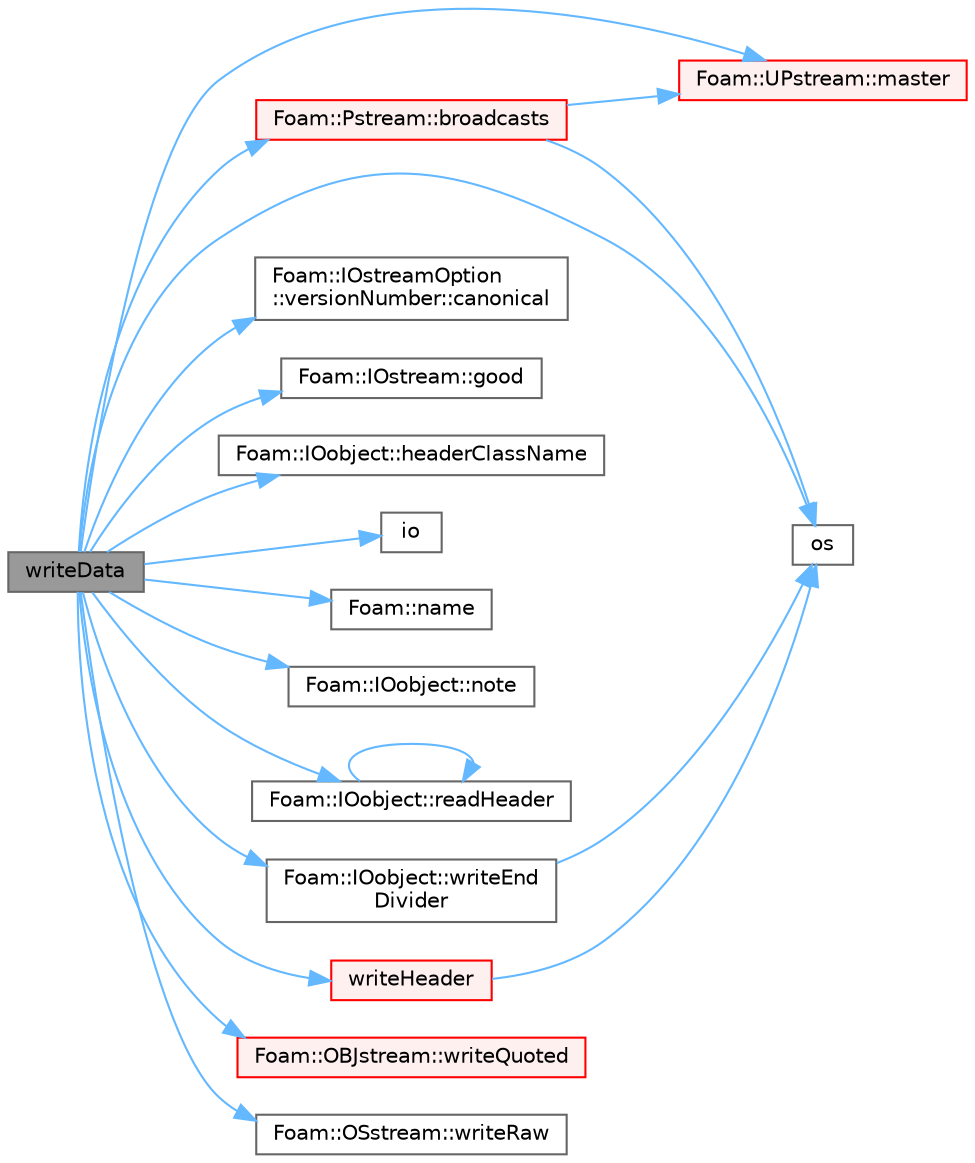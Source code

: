digraph "writeData"
{
 // LATEX_PDF_SIZE
  bgcolor="transparent";
  edge [fontname=Helvetica,fontsize=10,labelfontname=Helvetica,labelfontsize=10];
  node [fontname=Helvetica,fontsize=10,shape=box,height=0.2,width=0.4];
  rankdir="LR";
  Node1 [id="Node000001",label="writeData",height=0.2,width=0.4,color="gray40", fillcolor="grey60", style="filled", fontcolor="black",tooltip=" "];
  Node1 -> Node2 [id="edge1_Node000001_Node000002",color="steelblue1",style="solid",tooltip=" "];
  Node2 [id="Node000002",label="Foam::Pstream::broadcasts",height=0.2,width=0.4,color="red", fillcolor="#FFF0F0", style="filled",URL="$classFoam_1_1Pstream.html#afa7a0d461e6372ade669201afce0e1c3",tooltip=" "];
  Node2 -> Node8 [id="edge2_Node000002_Node000008",color="steelblue1",style="solid",tooltip=" "];
  Node8 [id="Node000008",label="Foam::UPstream::master",height=0.2,width=0.4,color="red", fillcolor="#FFF0F0", style="filled",URL="$classFoam_1_1UPstream.html#a60159c36fcc2e247e0cb24b89914f1e4",tooltip=" "];
  Node2 -> Node10 [id="edge3_Node000002_Node000010",color="steelblue1",style="solid",tooltip=" "];
  Node10 [id="Node000010",label="os",height=0.2,width=0.4,color="grey40", fillcolor="white", style="filled",URL="$faMeshWriteEdgesOBJ_8H.html#abea05d50bd7259b44f2002c0382ba13e",tooltip=" "];
  Node1 -> Node12 [id="edge4_Node000001_Node000012",color="steelblue1",style="solid",tooltip=" "];
  Node12 [id="Node000012",label="Foam::IOstreamOption\l::versionNumber::canonical",height=0.2,width=0.4,color="grey40", fillcolor="white", style="filled",URL="$classFoam_1_1IOstreamOption_1_1versionNumber.html#aa9e0830726be1cc81ffd18540e668e61",tooltip=" "];
  Node1 -> Node13 [id="edge5_Node000001_Node000013",color="steelblue1",style="solid",tooltip=" "];
  Node13 [id="Node000013",label="Foam::IOstream::good",height=0.2,width=0.4,color="grey40", fillcolor="white", style="filled",URL="$classFoam_1_1IOstream.html#a57a3459b7c5951cb10421aae5774450b",tooltip=" "];
  Node1 -> Node14 [id="edge6_Node000001_Node000014",color="steelblue1",style="solid",tooltip=" "];
  Node14 [id="Node000014",label="Foam::IOobject::headerClassName",height=0.2,width=0.4,color="grey40", fillcolor="white", style="filled",URL="$classFoam_1_1IOobject.html#a1a8245cc38d2581a9d02489e419f63ba",tooltip=" "];
  Node1 -> Node15 [id="edge7_Node000001_Node000015",color="steelblue1",style="solid",tooltip=" "];
  Node15 [id="Node000015",label="io",height=0.2,width=0.4,color="grey40", fillcolor="white", style="filled",URL="$lagrangian_2reactingParcelFoam_2createMeshesPostProcess_8H.html#a5b4575252c9e475bd8784f80e445a82d",tooltip=" "];
  Node1 -> Node8 [id="edge8_Node000001_Node000008",color="steelblue1",style="solid",tooltip=" "];
  Node1 -> Node16 [id="edge9_Node000001_Node000016",color="steelblue1",style="solid",tooltip=" "];
  Node16 [id="Node000016",label="Foam::name",height=0.2,width=0.4,color="grey40", fillcolor="white", style="filled",URL="$namespaceFoam.html#accde1bf3e2a4105cca868012a680afbe",tooltip=" "];
  Node1 -> Node17 [id="edge10_Node000001_Node000017",color="steelblue1",style="solid",tooltip=" "];
  Node17 [id="Node000017",label="Foam::IOobject::note",height=0.2,width=0.4,color="grey40", fillcolor="white", style="filled",URL="$classFoam_1_1IOobject.html#ad2f02fef0dc80def84249b8aa05056f7",tooltip=" "];
  Node1 -> Node10 [id="edge11_Node000001_Node000010",color="steelblue1",style="solid",tooltip=" "];
  Node1 -> Node18 [id="edge12_Node000001_Node000018",color="steelblue1",style="solid",tooltip=" "];
  Node18 [id="Node000018",label="Foam::IOobject::readHeader",height=0.2,width=0.4,color="grey40", fillcolor="white", style="filled",URL="$classFoam_1_1IOobject.html#a1c232e63ca4630e01784b4a419979b50",tooltip=" "];
  Node18 -> Node18 [id="edge13_Node000018_Node000018",color="steelblue1",style="solid",tooltip=" "];
  Node1 -> Node19 [id="edge14_Node000001_Node000019",color="steelblue1",style="solid",tooltip=" "];
  Node19 [id="Node000019",label="Foam::IOobject::writeEnd\lDivider",height=0.2,width=0.4,color="grey40", fillcolor="white", style="filled",URL="$classFoam_1_1IOobject.html#a4c9ae7a2dc8e5c75371e0c1dec703781",tooltip=" "];
  Node19 -> Node10 [id="edge15_Node000019_Node000010",color="steelblue1",style="solid",tooltip=" "];
  Node1 -> Node20 [id="edge16_Node000001_Node000020",color="steelblue1",style="solid",tooltip=" "];
  Node20 [id="Node000020",label="writeHeader",height=0.2,width=0.4,color="red", fillcolor="#FFF0F0", style="filled",URL="$classFoam_1_1decomposedBlockData.html#a6339005adc3682c4e6a05af637145113",tooltip=" "];
  Node20 -> Node10 [id="edge17_Node000020_Node000010",color="steelblue1",style="solid",tooltip=" "];
  Node1 -> Node34 [id="edge18_Node000001_Node000034",color="steelblue1",style="solid",tooltip=" "];
  Node34 [id="Node000034",label="Foam::OBJstream::writeQuoted",height=0.2,width=0.4,color="red", fillcolor="#FFF0F0", style="filled",URL="$classFoam_1_1OBJstream.html#adc721038eaae1dd05d13ca7c3d1017d3",tooltip=" "];
  Node1 -> Node36 [id="edge19_Node000001_Node000036",color="steelblue1",style="solid",tooltip=" "];
  Node36 [id="Node000036",label="Foam::OSstream::writeRaw",height=0.2,width=0.4,color="grey40", fillcolor="white", style="filled",URL="$classFoam_1_1OSstream.html#a144967961d10a81a82b4f310450ea412",tooltip=" "];
}

